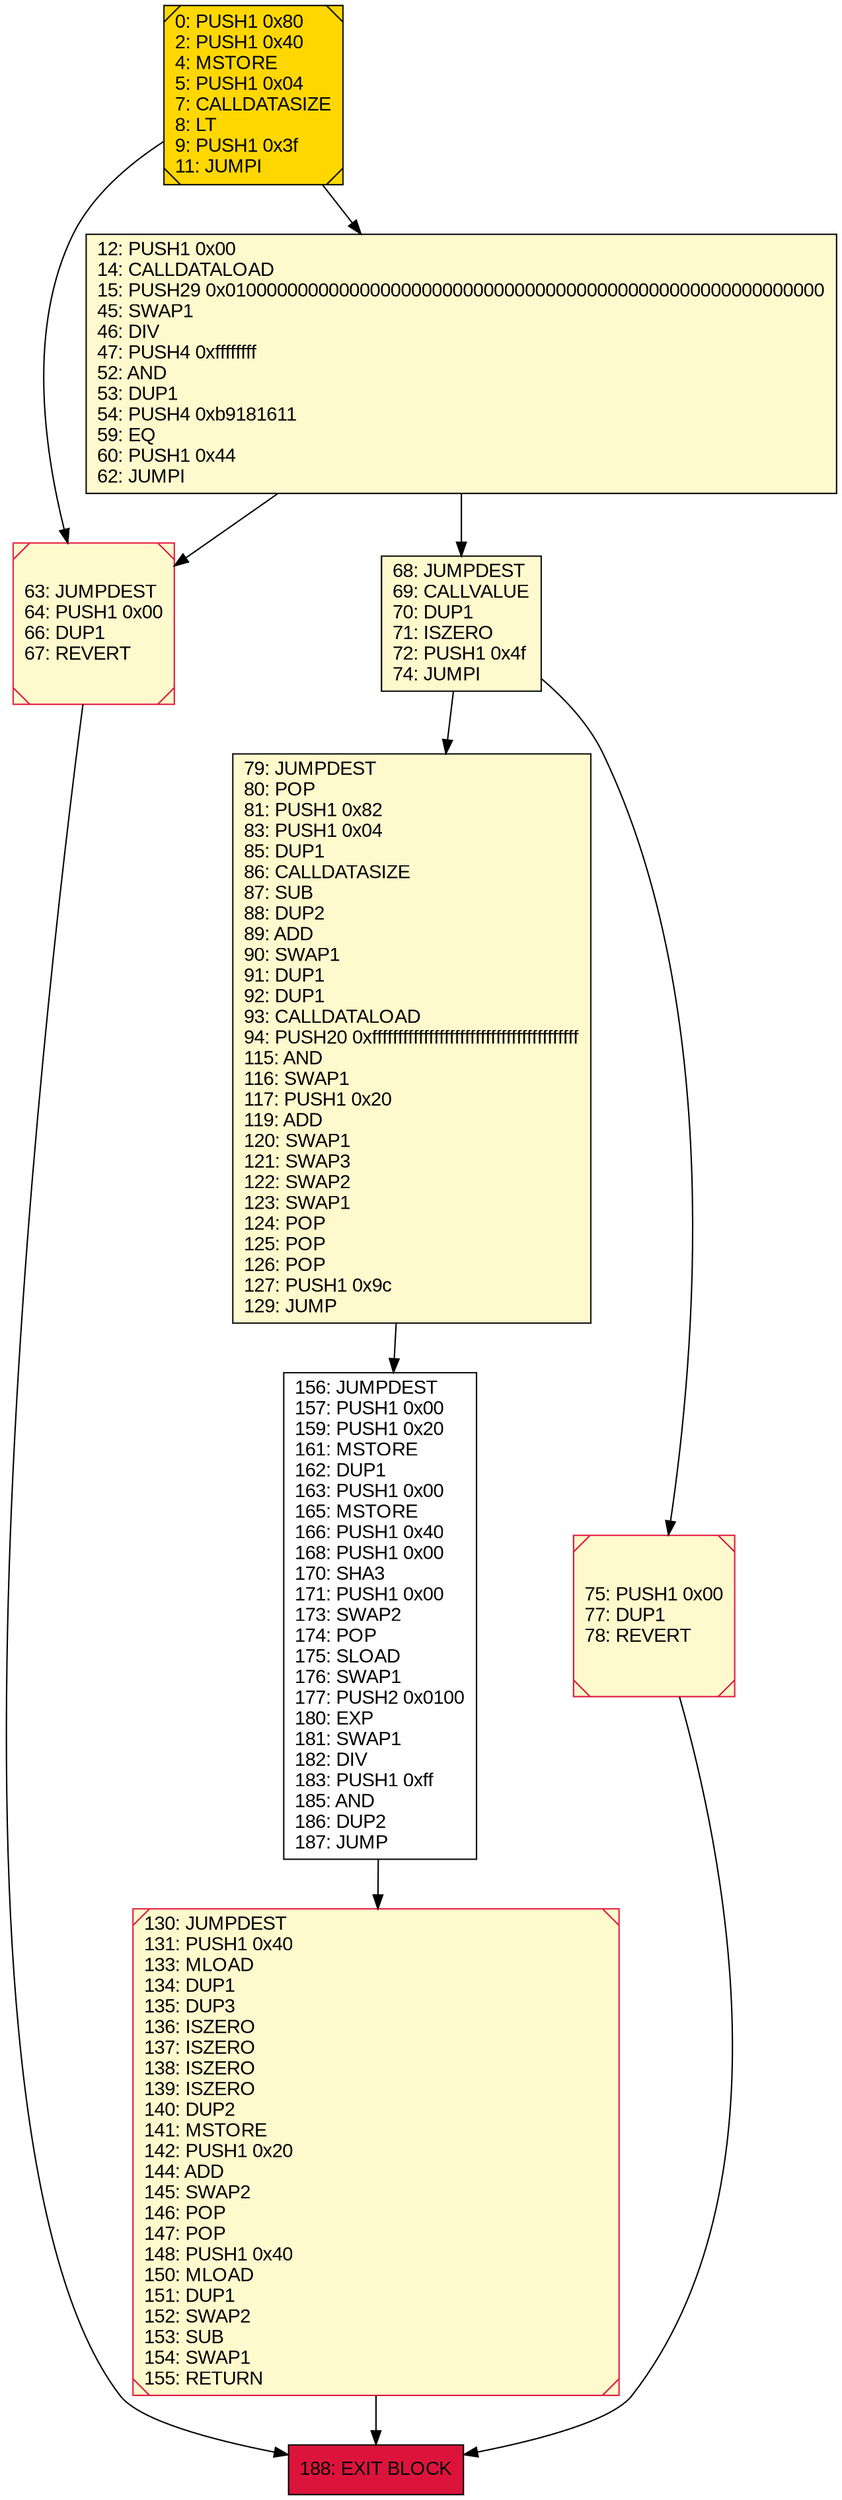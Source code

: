 digraph G {
bgcolor=transparent rankdir=UD;
node [shape=box style=filled color=black fillcolor=white fontname=arial fontcolor=black];
0 [label="0: PUSH1 0x80\l2: PUSH1 0x40\l4: MSTORE\l5: PUSH1 0x04\l7: CALLDATASIZE\l8: LT\l9: PUSH1 0x3f\l11: JUMPI\l" fillcolor=lemonchiffon shape=Msquare fillcolor=gold ];
68 [label="68: JUMPDEST\l69: CALLVALUE\l70: DUP1\l71: ISZERO\l72: PUSH1 0x4f\l74: JUMPI\l" fillcolor=lemonchiffon ];
79 [label="79: JUMPDEST\l80: POP\l81: PUSH1 0x82\l83: PUSH1 0x04\l85: DUP1\l86: CALLDATASIZE\l87: SUB\l88: DUP2\l89: ADD\l90: SWAP1\l91: DUP1\l92: DUP1\l93: CALLDATALOAD\l94: PUSH20 0xffffffffffffffffffffffffffffffffffffffff\l115: AND\l116: SWAP1\l117: PUSH1 0x20\l119: ADD\l120: SWAP1\l121: SWAP3\l122: SWAP2\l123: SWAP1\l124: POP\l125: POP\l126: POP\l127: PUSH1 0x9c\l129: JUMP\l" fillcolor=lemonchiffon ];
63 [label="63: JUMPDEST\l64: PUSH1 0x00\l66: DUP1\l67: REVERT\l" fillcolor=lemonchiffon shape=Msquare color=crimson ];
75 [label="75: PUSH1 0x00\l77: DUP1\l78: REVERT\l" fillcolor=lemonchiffon shape=Msquare color=crimson ];
156 [label="156: JUMPDEST\l157: PUSH1 0x00\l159: PUSH1 0x20\l161: MSTORE\l162: DUP1\l163: PUSH1 0x00\l165: MSTORE\l166: PUSH1 0x40\l168: PUSH1 0x00\l170: SHA3\l171: PUSH1 0x00\l173: SWAP2\l174: POP\l175: SLOAD\l176: SWAP1\l177: PUSH2 0x0100\l180: EXP\l181: SWAP1\l182: DIV\l183: PUSH1 0xff\l185: AND\l186: DUP2\l187: JUMP\l" ];
12 [label="12: PUSH1 0x00\l14: CALLDATALOAD\l15: PUSH29 0x0100000000000000000000000000000000000000000000000000000000\l45: SWAP1\l46: DIV\l47: PUSH4 0xffffffff\l52: AND\l53: DUP1\l54: PUSH4 0xb9181611\l59: EQ\l60: PUSH1 0x44\l62: JUMPI\l" fillcolor=lemonchiffon ];
188 [label="188: EXIT BLOCK\l" fillcolor=crimson ];
130 [label="130: JUMPDEST\l131: PUSH1 0x40\l133: MLOAD\l134: DUP1\l135: DUP3\l136: ISZERO\l137: ISZERO\l138: ISZERO\l139: ISZERO\l140: DUP2\l141: MSTORE\l142: PUSH1 0x20\l144: ADD\l145: SWAP2\l146: POP\l147: POP\l148: PUSH1 0x40\l150: MLOAD\l151: DUP1\l152: SWAP2\l153: SUB\l154: SWAP1\l155: RETURN\l" fillcolor=lemonchiffon shape=Msquare color=crimson ];
130 -> 188;
79 -> 156;
156 -> 130;
12 -> 63;
63 -> 188;
75 -> 188;
12 -> 68;
0 -> 63;
0 -> 12;
68 -> 79;
68 -> 75;
}